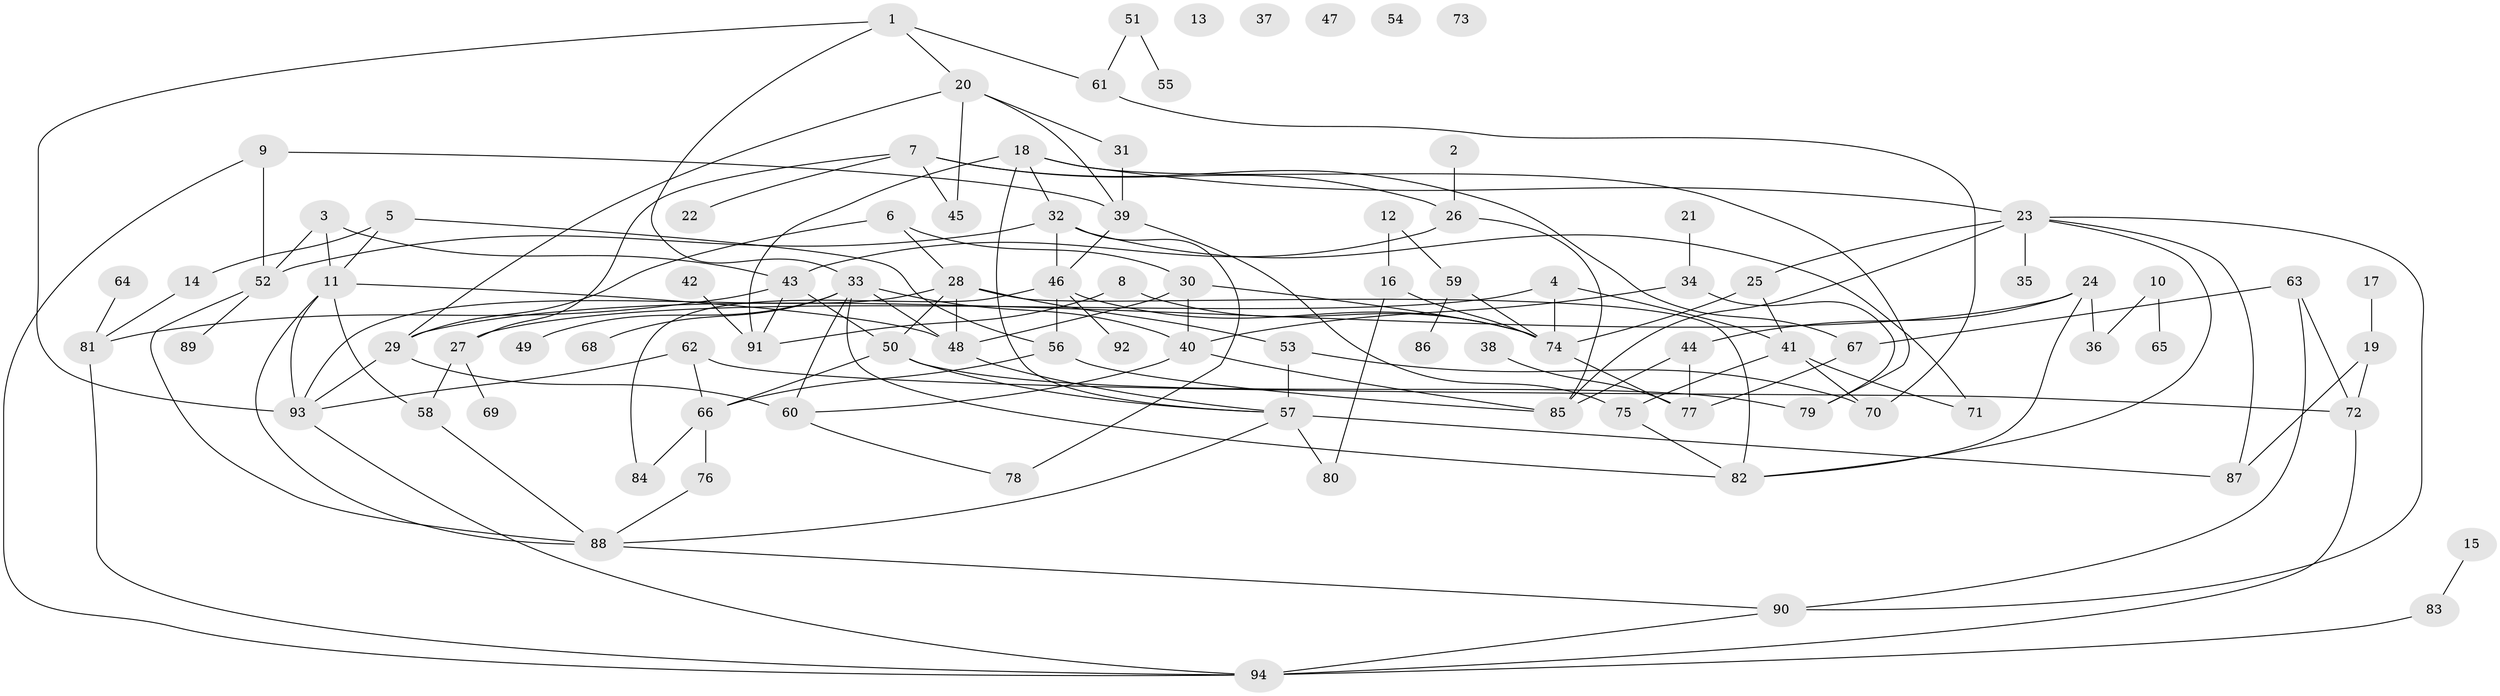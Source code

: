 // coarse degree distribution, {1: 0.23076923076923078, 5: 0.13846153846153847, 2: 0.15384615384615385, 0: 0.07692307692307693, 3: 0.13846153846153847, 8: 0.06153846153846154, 4: 0.09230769230769231, 6: 0.06153846153846154, 9: 0.015384615384615385, 7: 0.03076923076923077}
// Generated by graph-tools (version 1.1) at 2025/43/03/04/25 21:43:34]
// undirected, 94 vertices, 148 edges
graph export_dot {
graph [start="1"]
  node [color=gray90,style=filled];
  1;
  2;
  3;
  4;
  5;
  6;
  7;
  8;
  9;
  10;
  11;
  12;
  13;
  14;
  15;
  16;
  17;
  18;
  19;
  20;
  21;
  22;
  23;
  24;
  25;
  26;
  27;
  28;
  29;
  30;
  31;
  32;
  33;
  34;
  35;
  36;
  37;
  38;
  39;
  40;
  41;
  42;
  43;
  44;
  45;
  46;
  47;
  48;
  49;
  50;
  51;
  52;
  53;
  54;
  55;
  56;
  57;
  58;
  59;
  60;
  61;
  62;
  63;
  64;
  65;
  66;
  67;
  68;
  69;
  70;
  71;
  72;
  73;
  74;
  75;
  76;
  77;
  78;
  79;
  80;
  81;
  82;
  83;
  84;
  85;
  86;
  87;
  88;
  89;
  90;
  91;
  92;
  93;
  94;
  1 -- 20;
  1 -- 33;
  1 -- 61;
  1 -- 93;
  2 -- 26;
  3 -- 11;
  3 -- 43;
  3 -- 52;
  4 -- 27;
  4 -- 41;
  4 -- 74;
  5 -- 11;
  5 -- 14;
  5 -- 56;
  6 -- 28;
  6 -- 29;
  6 -- 30;
  7 -- 22;
  7 -- 26;
  7 -- 27;
  7 -- 45;
  7 -- 67;
  8 -- 74;
  8 -- 91;
  9 -- 39;
  9 -- 52;
  9 -- 94;
  10 -- 36;
  10 -- 65;
  11 -- 48;
  11 -- 58;
  11 -- 88;
  11 -- 93;
  12 -- 16;
  12 -- 59;
  14 -- 81;
  15 -- 83;
  16 -- 74;
  16 -- 80;
  17 -- 19;
  18 -- 23;
  18 -- 32;
  18 -- 57;
  18 -- 79;
  18 -- 91;
  19 -- 72;
  19 -- 87;
  20 -- 29;
  20 -- 31;
  20 -- 39;
  20 -- 45;
  21 -- 34;
  23 -- 25;
  23 -- 35;
  23 -- 82;
  23 -- 85;
  23 -- 87;
  23 -- 90;
  24 -- 29;
  24 -- 36;
  24 -- 44;
  24 -- 82;
  25 -- 41;
  25 -- 74;
  26 -- 43;
  26 -- 85;
  27 -- 58;
  27 -- 69;
  28 -- 48;
  28 -- 50;
  28 -- 53;
  28 -- 82;
  28 -- 93;
  29 -- 60;
  29 -- 93;
  30 -- 40;
  30 -- 48;
  30 -- 74;
  31 -- 39;
  32 -- 46;
  32 -- 52;
  32 -- 71;
  32 -- 78;
  33 -- 40;
  33 -- 48;
  33 -- 49;
  33 -- 60;
  33 -- 68;
  33 -- 82;
  34 -- 40;
  34 -- 79;
  38 -- 77;
  39 -- 46;
  39 -- 75;
  40 -- 60;
  40 -- 85;
  41 -- 70;
  41 -- 71;
  41 -- 75;
  42 -- 91;
  43 -- 50;
  43 -- 81;
  43 -- 91;
  44 -- 77;
  44 -- 85;
  46 -- 56;
  46 -- 74;
  46 -- 84;
  46 -- 92;
  48 -- 57;
  50 -- 57;
  50 -- 66;
  50 -- 79;
  51 -- 55;
  51 -- 61;
  52 -- 88;
  52 -- 89;
  53 -- 57;
  53 -- 70;
  56 -- 66;
  56 -- 85;
  57 -- 80;
  57 -- 87;
  57 -- 88;
  58 -- 88;
  59 -- 74;
  59 -- 86;
  60 -- 78;
  61 -- 70;
  62 -- 66;
  62 -- 72;
  62 -- 93;
  63 -- 67;
  63 -- 72;
  63 -- 90;
  64 -- 81;
  66 -- 76;
  66 -- 84;
  67 -- 77;
  72 -- 94;
  74 -- 77;
  75 -- 82;
  76 -- 88;
  81 -- 94;
  83 -- 94;
  88 -- 90;
  90 -- 94;
  93 -- 94;
}
